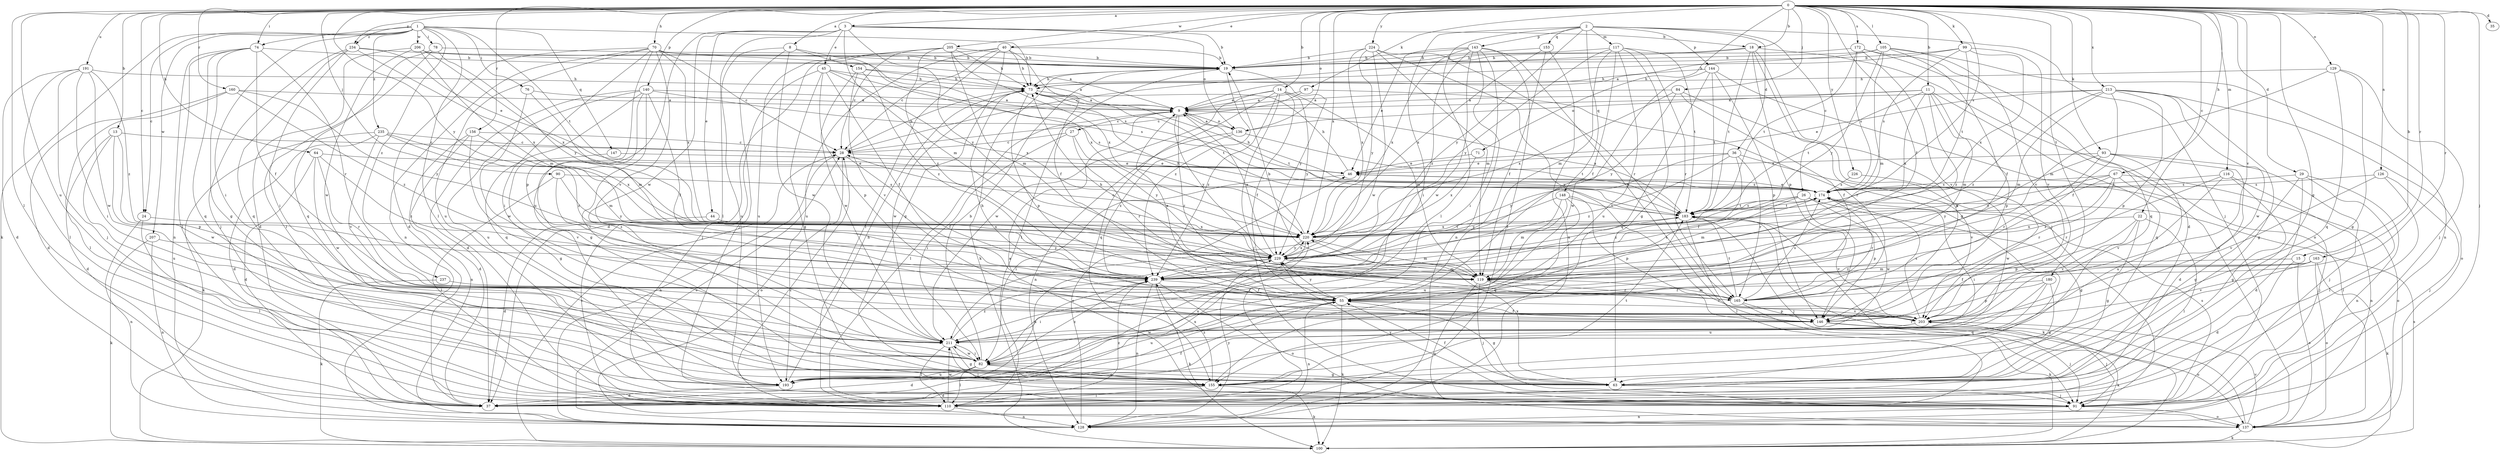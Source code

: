 strict digraph  {
0;
1;
2;
3;
8;
9;
11;
13;
14;
15;
18;
19;
22;
24;
26;
27;
28;
29;
35;
36;
37;
40;
44;
45;
46;
55;
63;
64;
67;
70;
71;
73;
74;
76;
78;
82;
84;
90;
91;
93;
97;
99;
100;
105;
110;
116;
117;
119;
126;
128;
129;
136;
137;
140;
143;
144;
146;
147;
148;
153;
154;
155;
156;
160;
163;
165;
172;
174;
180;
183;
191;
193;
203;
205;
206;
207;
211;
213;
220;
224;
226;
229;
234;
235;
237;
239;
0 -> 3  [label=a];
0 -> 8  [label=a];
0 -> 11  [label=b];
0 -> 13  [label=b];
0 -> 14  [label=b];
0 -> 15  [label=b];
0 -> 18  [label=b];
0 -> 22  [label=c];
0 -> 24  [label=c];
0 -> 29  [label=d];
0 -> 35  [label=d];
0 -> 40  [label=e];
0 -> 55  [label=f];
0 -> 63  [label=g];
0 -> 64  [label=h];
0 -> 67  [label=h];
0 -> 70  [label=h];
0 -> 71  [label=h];
0 -> 74  [label=i];
0 -> 84  [label=j];
0 -> 90  [label=j];
0 -> 91  [label=j];
0 -> 93  [label=k];
0 -> 97  [label=k];
0 -> 99  [label=k];
0 -> 105  [label=l];
0 -> 110  [label=l];
0 -> 116  [label=m];
0 -> 126  [label=n];
0 -> 129  [label=o];
0 -> 136  [label=o];
0 -> 140  [label=p];
0 -> 156  [label=r];
0 -> 160  [label=r];
0 -> 163  [label=r];
0 -> 165  [label=r];
0 -> 172  [label=s];
0 -> 174  [label=s];
0 -> 180  [label=t];
0 -> 191  [label=u];
0 -> 193  [label=u];
0 -> 203  [label=v];
0 -> 205  [label=w];
0 -> 213  [label=x];
0 -> 220  [label=x];
0 -> 224  [label=y];
0 -> 226  [label=y];
0 -> 229  [label=y];
0 -> 234  [label=z];
1 -> 24  [label=c];
1 -> 73  [label=h];
1 -> 74  [label=i];
1 -> 76  [label=i];
1 -> 78  [label=i];
1 -> 82  [label=i];
1 -> 100  [label=k];
1 -> 110  [label=l];
1 -> 147  [label=q];
1 -> 183  [label=t];
1 -> 206  [label=w];
1 -> 207  [label=w];
1 -> 234  [label=z];
1 -> 235  [label=z];
1 -> 237  [label=z];
2 -> 26  [label=c];
2 -> 36  [label=d];
2 -> 82  [label=i];
2 -> 91  [label=j];
2 -> 110  [label=l];
2 -> 117  [label=m];
2 -> 143  [label=p];
2 -> 144  [label=p];
2 -> 148  [label=q];
2 -> 153  [label=q];
2 -> 229  [label=y];
3 -> 18  [label=b];
3 -> 19  [label=b];
3 -> 44  [label=e];
3 -> 45  [label=e];
3 -> 110  [label=l];
3 -> 119  [label=m];
3 -> 136  [label=o];
3 -> 193  [label=u];
3 -> 211  [label=w];
3 -> 229  [label=y];
8 -> 91  [label=j];
8 -> 154  [label=q];
8 -> 193  [label=u];
8 -> 211  [label=w];
8 -> 220  [label=x];
9 -> 27  [label=c];
9 -> 110  [label=l];
9 -> 136  [label=o];
9 -> 165  [label=r];
9 -> 183  [label=t];
9 -> 229  [label=y];
11 -> 9  [label=a];
11 -> 119  [label=m];
11 -> 136  [label=o];
11 -> 146  [label=p];
11 -> 155  [label=q];
11 -> 183  [label=t];
11 -> 220  [label=x];
11 -> 239  [label=z];
13 -> 28  [label=c];
13 -> 37  [label=d];
13 -> 146  [label=p];
13 -> 193  [label=u];
13 -> 211  [label=w];
14 -> 9  [label=a];
14 -> 55  [label=f];
14 -> 91  [label=j];
14 -> 119  [label=m];
14 -> 155  [label=q];
14 -> 211  [label=w];
14 -> 229  [label=y];
14 -> 239  [label=z];
15 -> 37  [label=d];
15 -> 119  [label=m];
15 -> 137  [label=o];
18 -> 19  [label=b];
18 -> 28  [label=c];
18 -> 63  [label=g];
18 -> 91  [label=j];
18 -> 137  [label=o];
18 -> 146  [label=p];
18 -> 183  [label=t];
19 -> 73  [label=h];
19 -> 100  [label=k];
19 -> 110  [label=l];
19 -> 229  [label=y];
19 -> 239  [label=z];
22 -> 63  [label=g];
22 -> 110  [label=l];
22 -> 146  [label=p];
22 -> 203  [label=v];
22 -> 220  [label=x];
24 -> 110  [label=l];
24 -> 128  [label=n];
24 -> 220  [label=x];
26 -> 63  [label=g];
26 -> 119  [label=m];
26 -> 146  [label=p];
26 -> 183  [label=t];
26 -> 211  [label=w];
26 -> 239  [label=z];
27 -> 28  [label=c];
27 -> 82  [label=i];
27 -> 165  [label=r];
27 -> 229  [label=y];
28 -> 46  [label=e];
28 -> 55  [label=f];
28 -> 73  [label=h];
28 -> 128  [label=n];
28 -> 137  [label=o];
29 -> 37  [label=d];
29 -> 63  [label=g];
29 -> 110  [label=l];
29 -> 128  [label=n];
29 -> 174  [label=s];
36 -> 46  [label=e];
36 -> 55  [label=f];
36 -> 165  [label=r];
36 -> 203  [label=v];
36 -> 229  [label=y];
36 -> 239  [label=z];
37 -> 55  [label=f];
37 -> 220  [label=x];
40 -> 19  [label=b];
40 -> 28  [label=c];
40 -> 37  [label=d];
40 -> 55  [label=f];
40 -> 63  [label=g];
40 -> 73  [label=h];
40 -> 110  [label=l];
40 -> 193  [label=u];
44 -> 37  [label=d];
44 -> 220  [label=x];
45 -> 55  [label=f];
45 -> 63  [label=g];
45 -> 73  [label=h];
45 -> 91  [label=j];
45 -> 146  [label=p];
45 -> 174  [label=s];
45 -> 220  [label=x];
46 -> 73  [label=h];
46 -> 82  [label=i];
46 -> 174  [label=s];
55 -> 9  [label=a];
55 -> 63  [label=g];
55 -> 82  [label=i];
55 -> 100  [label=k];
55 -> 128  [label=n];
55 -> 193  [label=u];
55 -> 203  [label=v];
55 -> 229  [label=y];
63 -> 55  [label=f];
63 -> 91  [label=j];
63 -> 220  [label=x];
64 -> 37  [label=d];
64 -> 46  [label=e];
64 -> 165  [label=r];
64 -> 211  [label=w];
64 -> 239  [label=z];
67 -> 91  [label=j];
67 -> 137  [label=o];
67 -> 165  [label=r];
67 -> 174  [label=s];
67 -> 220  [label=x];
67 -> 229  [label=y];
67 -> 239  [label=z];
70 -> 19  [label=b];
70 -> 28  [label=c];
70 -> 37  [label=d];
70 -> 82  [label=i];
70 -> 128  [label=n];
70 -> 146  [label=p];
70 -> 174  [label=s];
70 -> 193  [label=u];
70 -> 203  [label=v];
70 -> 220  [label=x];
71 -> 46  [label=e];
71 -> 220  [label=x];
73 -> 9  [label=a];
73 -> 146  [label=p];
73 -> 183  [label=t];
73 -> 211  [label=w];
74 -> 19  [label=b];
74 -> 55  [label=f];
74 -> 63  [label=g];
74 -> 110  [label=l];
74 -> 128  [label=n];
74 -> 155  [label=q];
74 -> 165  [label=r];
76 -> 9  [label=a];
76 -> 119  [label=m];
76 -> 211  [label=w];
78 -> 19  [label=b];
78 -> 110  [label=l];
78 -> 155  [label=q];
78 -> 229  [label=y];
82 -> 19  [label=b];
82 -> 37  [label=d];
82 -> 63  [label=g];
82 -> 110  [label=l];
82 -> 155  [label=q];
82 -> 193  [label=u];
82 -> 211  [label=w];
82 -> 239  [label=z];
84 -> 9  [label=a];
84 -> 55  [label=f];
84 -> 146  [label=p];
84 -> 220  [label=x];
84 -> 229  [label=y];
90 -> 110  [label=l];
90 -> 174  [label=s];
90 -> 229  [label=y];
90 -> 239  [label=z];
91 -> 9  [label=a];
91 -> 128  [label=n];
91 -> 137  [label=o];
91 -> 174  [label=s];
91 -> 229  [label=y];
93 -> 37  [label=d];
93 -> 46  [label=e];
93 -> 91  [label=j];
93 -> 165  [label=r];
93 -> 193  [label=u];
93 -> 229  [label=y];
97 -> 9  [label=a];
97 -> 28  [label=c];
97 -> 165  [label=r];
99 -> 19  [label=b];
99 -> 73  [label=h];
99 -> 174  [label=s];
99 -> 183  [label=t];
99 -> 203  [label=v];
99 -> 220  [label=x];
100 -> 28  [label=c];
100 -> 174  [label=s];
105 -> 9  [label=a];
105 -> 19  [label=b];
105 -> 55  [label=f];
105 -> 119  [label=m];
105 -> 128  [label=n];
105 -> 203  [label=v];
105 -> 229  [label=y];
110 -> 128  [label=n];
110 -> 211  [label=w];
110 -> 239  [label=z];
116 -> 63  [label=g];
116 -> 128  [label=n];
116 -> 165  [label=r];
116 -> 174  [label=s];
116 -> 203  [label=v];
117 -> 19  [label=b];
117 -> 55  [label=f];
117 -> 63  [label=g];
117 -> 119  [label=m];
117 -> 165  [label=r];
117 -> 183  [label=t];
117 -> 193  [label=u];
117 -> 229  [label=y];
119 -> 19  [label=b];
119 -> 73  [label=h];
119 -> 91  [label=j];
119 -> 137  [label=o];
119 -> 165  [label=r];
119 -> 203  [label=v];
126 -> 91  [label=j];
126 -> 110  [label=l];
126 -> 174  [label=s];
126 -> 203  [label=v];
128 -> 28  [label=c];
128 -> 46  [label=e];
128 -> 229  [label=y];
129 -> 63  [label=g];
129 -> 73  [label=h];
129 -> 91  [label=j];
129 -> 119  [label=m];
129 -> 155  [label=q];
136 -> 9  [label=a];
136 -> 128  [label=n];
136 -> 183  [label=t];
136 -> 239  [label=z];
137 -> 28  [label=c];
137 -> 100  [label=k];
137 -> 183  [label=t];
137 -> 203  [label=v];
140 -> 9  [label=a];
140 -> 37  [label=d];
140 -> 55  [label=f];
140 -> 63  [label=g];
140 -> 82  [label=i];
140 -> 155  [label=q];
140 -> 174  [label=s];
140 -> 193  [label=u];
143 -> 19  [label=b];
143 -> 46  [label=e];
143 -> 82  [label=i];
143 -> 110  [label=l];
143 -> 128  [label=n];
143 -> 146  [label=p];
143 -> 211  [label=w];
143 -> 220  [label=x];
143 -> 239  [label=z];
144 -> 73  [label=h];
144 -> 137  [label=o];
144 -> 146  [label=p];
144 -> 155  [label=q];
144 -> 183  [label=t];
144 -> 211  [label=w];
146 -> 73  [label=h];
146 -> 91  [label=j];
146 -> 100  [label=k];
146 -> 137  [label=o];
147 -> 46  [label=e];
147 -> 203  [label=v];
148 -> 119  [label=m];
148 -> 146  [label=p];
148 -> 155  [label=q];
148 -> 183  [label=t];
148 -> 193  [label=u];
148 -> 229  [label=y];
153 -> 19  [label=b];
153 -> 55  [label=f];
153 -> 128  [label=n];
153 -> 220  [label=x];
154 -> 9  [label=a];
154 -> 73  [label=h];
154 -> 203  [label=v];
154 -> 211  [label=w];
154 -> 239  [label=z];
155 -> 37  [label=d];
155 -> 100  [label=k];
155 -> 110  [label=l];
155 -> 183  [label=t];
155 -> 239  [label=z];
156 -> 28  [label=c];
156 -> 37  [label=d];
156 -> 63  [label=g];
156 -> 128  [label=n];
156 -> 220  [label=x];
160 -> 9  [label=a];
160 -> 37  [label=d];
160 -> 110  [label=l];
160 -> 229  [label=y];
160 -> 239  [label=z];
163 -> 55  [label=f];
163 -> 100  [label=k];
163 -> 119  [label=m];
163 -> 137  [label=o];
163 -> 203  [label=v];
163 -> 239  [label=z];
165 -> 100  [label=k];
165 -> 119  [label=m];
165 -> 146  [label=p];
165 -> 174  [label=s];
165 -> 183  [label=t];
172 -> 19  [label=b];
172 -> 37  [label=d];
172 -> 155  [label=q];
172 -> 174  [label=s];
172 -> 183  [label=t];
172 -> 203  [label=v];
174 -> 46  [label=e];
174 -> 73  [label=h];
174 -> 82  [label=i];
174 -> 165  [label=r];
174 -> 183  [label=t];
180 -> 55  [label=f];
180 -> 63  [label=g];
180 -> 146  [label=p];
180 -> 155  [label=q];
180 -> 193  [label=u];
183 -> 9  [label=a];
183 -> 91  [label=j];
183 -> 100  [label=k];
183 -> 110  [label=l];
183 -> 174  [label=s];
183 -> 203  [label=v];
183 -> 220  [label=x];
191 -> 37  [label=d];
191 -> 73  [label=h];
191 -> 82  [label=i];
191 -> 91  [label=j];
191 -> 110  [label=l];
191 -> 211  [label=w];
191 -> 239  [label=z];
193 -> 37  [label=d];
193 -> 73  [label=h];
203 -> 55  [label=f];
203 -> 91  [label=j];
203 -> 174  [label=s];
203 -> 211  [label=w];
205 -> 19  [label=b];
205 -> 28  [label=c];
205 -> 73  [label=h];
205 -> 119  [label=m];
205 -> 193  [label=u];
205 -> 220  [label=x];
205 -> 239  [label=z];
206 -> 9  [label=a];
206 -> 19  [label=b];
206 -> 37  [label=d];
206 -> 119  [label=m];
206 -> 211  [label=w];
206 -> 220  [label=x];
207 -> 100  [label=k];
207 -> 128  [label=n];
207 -> 229  [label=y];
211 -> 63  [label=g];
211 -> 82  [label=i];
211 -> 91  [label=j];
211 -> 110  [label=l];
211 -> 239  [label=z];
213 -> 9  [label=a];
213 -> 46  [label=e];
213 -> 55  [label=f];
213 -> 63  [label=g];
213 -> 119  [label=m];
213 -> 137  [label=o];
213 -> 146  [label=p];
213 -> 211  [label=w];
213 -> 239  [label=z];
220 -> 28  [label=c];
220 -> 73  [label=h];
220 -> 119  [label=m];
220 -> 183  [label=t];
220 -> 193  [label=u];
220 -> 229  [label=y];
224 -> 19  [label=b];
224 -> 119  [label=m];
224 -> 165  [label=r];
224 -> 203  [label=v];
224 -> 211  [label=w];
224 -> 220  [label=x];
224 -> 229  [label=y];
226 -> 174  [label=s];
226 -> 211  [label=w];
229 -> 9  [label=a];
229 -> 119  [label=m];
229 -> 193  [label=u];
229 -> 220  [label=x];
229 -> 239  [label=z];
234 -> 19  [label=b];
234 -> 46  [label=e];
234 -> 82  [label=i];
234 -> 91  [label=j];
234 -> 155  [label=q];
234 -> 220  [label=x];
235 -> 28  [label=c];
235 -> 37  [label=d];
235 -> 100  [label=k];
235 -> 119  [label=m];
235 -> 203  [label=v];
235 -> 239  [label=z];
237 -> 100  [label=k];
237 -> 165  [label=r];
239 -> 55  [label=f];
239 -> 82  [label=i];
239 -> 100  [label=k];
239 -> 128  [label=n];
239 -> 137  [label=o];
239 -> 174  [label=s];
239 -> 183  [label=t];
}
